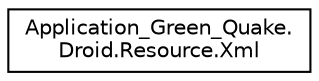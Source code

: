 digraph "Graphical Class Hierarchy"
{
 // LATEX_PDF_SIZE
  edge [fontname="Helvetica",fontsize="10",labelfontname="Helvetica",labelfontsize="10"];
  node [fontname="Helvetica",fontsize="10",shape=record];
  rankdir="LR";
  Node0 [label="Application_Green_Quake.\lDroid.Resource.Xml",height=0.2,width=0.4,color="black", fillcolor="white", style="filled",URL="$class_application___green___quake_1_1_droid_1_1_resource_1_1_xml.html",tooltip=" "];
}
